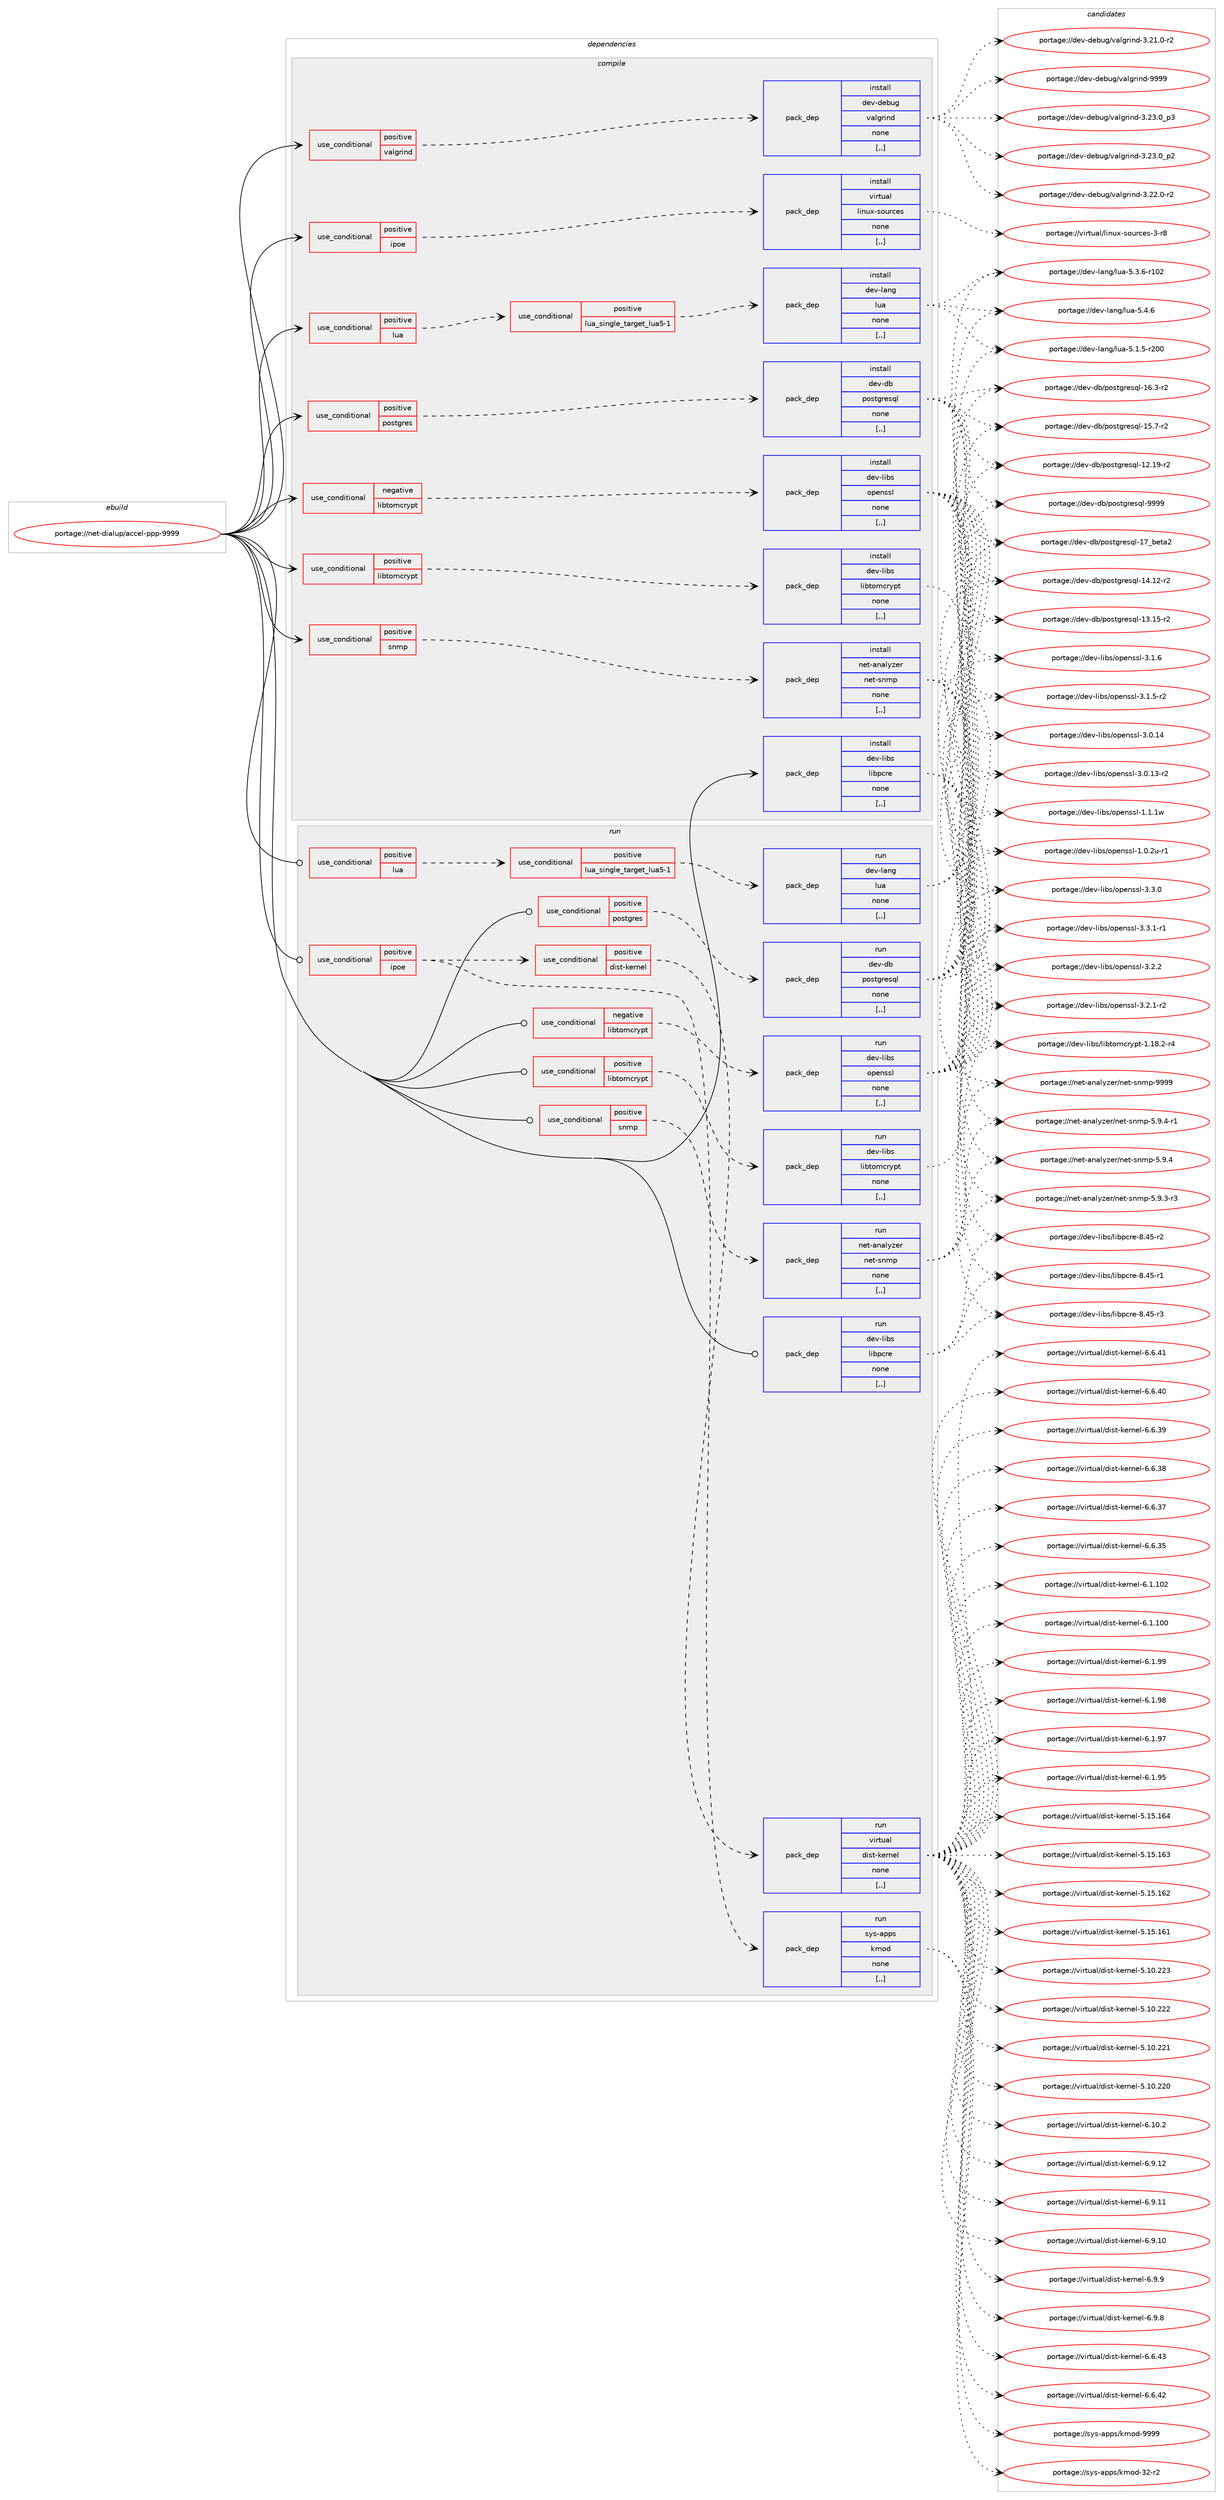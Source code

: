 digraph prolog {

# *************
# Graph options
# *************

newrank=true;
concentrate=true;
compound=true;
graph [rankdir=LR,fontname=Helvetica,fontsize=10,ranksep=1.5];#, ranksep=2.5, nodesep=0.2];
edge  [arrowhead=vee];
node  [fontname=Helvetica,fontsize=10];

# **********
# The ebuild
# **********

subgraph cluster_leftcol {
color=gray;
label=<<i>ebuild</i>>;
id [label="portage://net-dialup/accel-ppp-9999", color=red, width=4, href="../net-dialup/accel-ppp-9999.svg"];
}

# ****************
# The dependencies
# ****************

subgraph cluster_midcol {
color=gray;
label=<<i>dependencies</i>>;
subgraph cluster_compile {
fillcolor="#eeeeee";
style=filled;
label=<<i>compile</i>>;
subgraph cond88955 {
dependency343911 [label=<<TABLE BORDER="0" CELLBORDER="1" CELLSPACING="0" CELLPADDING="4"><TR><TD ROWSPAN="3" CELLPADDING="10">use_conditional</TD></TR><TR><TD>negative</TD></TR><TR><TD>libtomcrypt</TD></TR></TABLE>>, shape=none, color=red];
subgraph pack252365 {
dependency343912 [label=<<TABLE BORDER="0" CELLBORDER="1" CELLSPACING="0" CELLPADDING="4" WIDTH="220"><TR><TD ROWSPAN="6" CELLPADDING="30">pack_dep</TD></TR><TR><TD WIDTH="110">install</TD></TR><TR><TD>dev-libs</TD></TR><TR><TD>openssl</TD></TR><TR><TD>none</TD></TR><TR><TD>[,,]</TD></TR></TABLE>>, shape=none, color=blue];
}
dependency343911:e -> dependency343912:w [weight=20,style="dashed",arrowhead="vee"];
}
id:e -> dependency343911:w [weight=20,style="solid",arrowhead="vee"];
subgraph cond88956 {
dependency343913 [label=<<TABLE BORDER="0" CELLBORDER="1" CELLSPACING="0" CELLPADDING="4"><TR><TD ROWSPAN="3" CELLPADDING="10">use_conditional</TD></TR><TR><TD>positive</TD></TR><TR><TD>ipoe</TD></TR></TABLE>>, shape=none, color=red];
subgraph pack252366 {
dependency343914 [label=<<TABLE BORDER="0" CELLBORDER="1" CELLSPACING="0" CELLPADDING="4" WIDTH="220"><TR><TD ROWSPAN="6" CELLPADDING="30">pack_dep</TD></TR><TR><TD WIDTH="110">install</TD></TR><TR><TD>virtual</TD></TR><TR><TD>linux-sources</TD></TR><TR><TD>none</TD></TR><TR><TD>[,,]</TD></TR></TABLE>>, shape=none, color=blue];
}
dependency343913:e -> dependency343914:w [weight=20,style="dashed",arrowhead="vee"];
}
id:e -> dependency343913:w [weight=20,style="solid",arrowhead="vee"];
subgraph cond88957 {
dependency343915 [label=<<TABLE BORDER="0" CELLBORDER="1" CELLSPACING="0" CELLPADDING="4"><TR><TD ROWSPAN="3" CELLPADDING="10">use_conditional</TD></TR><TR><TD>positive</TD></TR><TR><TD>libtomcrypt</TD></TR></TABLE>>, shape=none, color=red];
subgraph pack252367 {
dependency343916 [label=<<TABLE BORDER="0" CELLBORDER="1" CELLSPACING="0" CELLPADDING="4" WIDTH="220"><TR><TD ROWSPAN="6" CELLPADDING="30">pack_dep</TD></TR><TR><TD WIDTH="110">install</TD></TR><TR><TD>dev-libs</TD></TR><TR><TD>libtomcrypt</TD></TR><TR><TD>none</TD></TR><TR><TD>[,,]</TD></TR></TABLE>>, shape=none, color=blue];
}
dependency343915:e -> dependency343916:w [weight=20,style="dashed",arrowhead="vee"];
}
id:e -> dependency343915:w [weight=20,style="solid",arrowhead="vee"];
subgraph cond88958 {
dependency343917 [label=<<TABLE BORDER="0" CELLBORDER="1" CELLSPACING="0" CELLPADDING="4"><TR><TD ROWSPAN="3" CELLPADDING="10">use_conditional</TD></TR><TR><TD>positive</TD></TR><TR><TD>lua</TD></TR></TABLE>>, shape=none, color=red];
subgraph cond88959 {
dependency343918 [label=<<TABLE BORDER="0" CELLBORDER="1" CELLSPACING="0" CELLPADDING="4"><TR><TD ROWSPAN="3" CELLPADDING="10">use_conditional</TD></TR><TR><TD>positive</TD></TR><TR><TD>lua_single_target_lua5-1</TD></TR></TABLE>>, shape=none, color=red];
subgraph pack252368 {
dependency343919 [label=<<TABLE BORDER="0" CELLBORDER="1" CELLSPACING="0" CELLPADDING="4" WIDTH="220"><TR><TD ROWSPAN="6" CELLPADDING="30">pack_dep</TD></TR><TR><TD WIDTH="110">install</TD></TR><TR><TD>dev-lang</TD></TR><TR><TD>lua</TD></TR><TR><TD>none</TD></TR><TR><TD>[,,]</TD></TR></TABLE>>, shape=none, color=blue];
}
dependency343918:e -> dependency343919:w [weight=20,style="dashed",arrowhead="vee"];
}
dependency343917:e -> dependency343918:w [weight=20,style="dashed",arrowhead="vee"];
}
id:e -> dependency343917:w [weight=20,style="solid",arrowhead="vee"];
subgraph cond88960 {
dependency343920 [label=<<TABLE BORDER="0" CELLBORDER="1" CELLSPACING="0" CELLPADDING="4"><TR><TD ROWSPAN="3" CELLPADDING="10">use_conditional</TD></TR><TR><TD>positive</TD></TR><TR><TD>postgres</TD></TR></TABLE>>, shape=none, color=red];
subgraph pack252369 {
dependency343921 [label=<<TABLE BORDER="0" CELLBORDER="1" CELLSPACING="0" CELLPADDING="4" WIDTH="220"><TR><TD ROWSPAN="6" CELLPADDING="30">pack_dep</TD></TR><TR><TD WIDTH="110">install</TD></TR><TR><TD>dev-db</TD></TR><TR><TD>postgresql</TD></TR><TR><TD>none</TD></TR><TR><TD>[,,]</TD></TR></TABLE>>, shape=none, color=blue];
}
dependency343920:e -> dependency343921:w [weight=20,style="dashed",arrowhead="vee"];
}
id:e -> dependency343920:w [weight=20,style="solid",arrowhead="vee"];
subgraph cond88961 {
dependency343922 [label=<<TABLE BORDER="0" CELLBORDER="1" CELLSPACING="0" CELLPADDING="4"><TR><TD ROWSPAN="3" CELLPADDING="10">use_conditional</TD></TR><TR><TD>positive</TD></TR><TR><TD>snmp</TD></TR></TABLE>>, shape=none, color=red];
subgraph pack252370 {
dependency343923 [label=<<TABLE BORDER="0" CELLBORDER="1" CELLSPACING="0" CELLPADDING="4" WIDTH="220"><TR><TD ROWSPAN="6" CELLPADDING="30">pack_dep</TD></TR><TR><TD WIDTH="110">install</TD></TR><TR><TD>net-analyzer</TD></TR><TR><TD>net-snmp</TD></TR><TR><TD>none</TD></TR><TR><TD>[,,]</TD></TR></TABLE>>, shape=none, color=blue];
}
dependency343922:e -> dependency343923:w [weight=20,style="dashed",arrowhead="vee"];
}
id:e -> dependency343922:w [weight=20,style="solid",arrowhead="vee"];
subgraph cond88962 {
dependency343924 [label=<<TABLE BORDER="0" CELLBORDER="1" CELLSPACING="0" CELLPADDING="4"><TR><TD ROWSPAN="3" CELLPADDING="10">use_conditional</TD></TR><TR><TD>positive</TD></TR><TR><TD>valgrind</TD></TR></TABLE>>, shape=none, color=red];
subgraph pack252371 {
dependency343925 [label=<<TABLE BORDER="0" CELLBORDER="1" CELLSPACING="0" CELLPADDING="4" WIDTH="220"><TR><TD ROWSPAN="6" CELLPADDING="30">pack_dep</TD></TR><TR><TD WIDTH="110">install</TD></TR><TR><TD>dev-debug</TD></TR><TR><TD>valgrind</TD></TR><TR><TD>none</TD></TR><TR><TD>[,,]</TD></TR></TABLE>>, shape=none, color=blue];
}
dependency343924:e -> dependency343925:w [weight=20,style="dashed",arrowhead="vee"];
}
id:e -> dependency343924:w [weight=20,style="solid",arrowhead="vee"];
subgraph pack252372 {
dependency343926 [label=<<TABLE BORDER="0" CELLBORDER="1" CELLSPACING="0" CELLPADDING="4" WIDTH="220"><TR><TD ROWSPAN="6" CELLPADDING="30">pack_dep</TD></TR><TR><TD WIDTH="110">install</TD></TR><TR><TD>dev-libs</TD></TR><TR><TD>libpcre</TD></TR><TR><TD>none</TD></TR><TR><TD>[,,]</TD></TR></TABLE>>, shape=none, color=blue];
}
id:e -> dependency343926:w [weight=20,style="solid",arrowhead="vee"];
}
subgraph cluster_compileandrun {
fillcolor="#eeeeee";
style=filled;
label=<<i>compile and run</i>>;
}
subgraph cluster_run {
fillcolor="#eeeeee";
style=filled;
label=<<i>run</i>>;
subgraph cond88963 {
dependency343927 [label=<<TABLE BORDER="0" CELLBORDER="1" CELLSPACING="0" CELLPADDING="4"><TR><TD ROWSPAN="3" CELLPADDING="10">use_conditional</TD></TR><TR><TD>negative</TD></TR><TR><TD>libtomcrypt</TD></TR></TABLE>>, shape=none, color=red];
subgraph pack252373 {
dependency343928 [label=<<TABLE BORDER="0" CELLBORDER="1" CELLSPACING="0" CELLPADDING="4" WIDTH="220"><TR><TD ROWSPAN="6" CELLPADDING="30">pack_dep</TD></TR><TR><TD WIDTH="110">run</TD></TR><TR><TD>dev-libs</TD></TR><TR><TD>openssl</TD></TR><TR><TD>none</TD></TR><TR><TD>[,,]</TD></TR></TABLE>>, shape=none, color=blue];
}
dependency343927:e -> dependency343928:w [weight=20,style="dashed",arrowhead="vee"];
}
id:e -> dependency343927:w [weight=20,style="solid",arrowhead="odot"];
subgraph cond88964 {
dependency343929 [label=<<TABLE BORDER="0" CELLBORDER="1" CELLSPACING="0" CELLPADDING="4"><TR><TD ROWSPAN="3" CELLPADDING="10">use_conditional</TD></TR><TR><TD>positive</TD></TR><TR><TD>ipoe</TD></TR></TABLE>>, shape=none, color=red];
subgraph pack252374 {
dependency343930 [label=<<TABLE BORDER="0" CELLBORDER="1" CELLSPACING="0" CELLPADDING="4" WIDTH="220"><TR><TD ROWSPAN="6" CELLPADDING="30">pack_dep</TD></TR><TR><TD WIDTH="110">run</TD></TR><TR><TD>sys-apps</TD></TR><TR><TD>kmod</TD></TR><TR><TD>none</TD></TR><TR><TD>[,,]</TD></TR></TABLE>>, shape=none, color=blue];
}
dependency343929:e -> dependency343930:w [weight=20,style="dashed",arrowhead="vee"];
subgraph cond88965 {
dependency343931 [label=<<TABLE BORDER="0" CELLBORDER="1" CELLSPACING="0" CELLPADDING="4"><TR><TD ROWSPAN="3" CELLPADDING="10">use_conditional</TD></TR><TR><TD>positive</TD></TR><TR><TD>dist-kernel</TD></TR></TABLE>>, shape=none, color=red];
subgraph pack252375 {
dependency343932 [label=<<TABLE BORDER="0" CELLBORDER="1" CELLSPACING="0" CELLPADDING="4" WIDTH="220"><TR><TD ROWSPAN="6" CELLPADDING="30">pack_dep</TD></TR><TR><TD WIDTH="110">run</TD></TR><TR><TD>virtual</TD></TR><TR><TD>dist-kernel</TD></TR><TR><TD>none</TD></TR><TR><TD>[,,]</TD></TR></TABLE>>, shape=none, color=blue];
}
dependency343931:e -> dependency343932:w [weight=20,style="dashed",arrowhead="vee"];
}
dependency343929:e -> dependency343931:w [weight=20,style="dashed",arrowhead="vee"];
}
id:e -> dependency343929:w [weight=20,style="solid",arrowhead="odot"];
subgraph cond88966 {
dependency343933 [label=<<TABLE BORDER="0" CELLBORDER="1" CELLSPACING="0" CELLPADDING="4"><TR><TD ROWSPAN="3" CELLPADDING="10">use_conditional</TD></TR><TR><TD>positive</TD></TR><TR><TD>libtomcrypt</TD></TR></TABLE>>, shape=none, color=red];
subgraph pack252376 {
dependency343934 [label=<<TABLE BORDER="0" CELLBORDER="1" CELLSPACING="0" CELLPADDING="4" WIDTH="220"><TR><TD ROWSPAN="6" CELLPADDING="30">pack_dep</TD></TR><TR><TD WIDTH="110">run</TD></TR><TR><TD>dev-libs</TD></TR><TR><TD>libtomcrypt</TD></TR><TR><TD>none</TD></TR><TR><TD>[,,]</TD></TR></TABLE>>, shape=none, color=blue];
}
dependency343933:e -> dependency343934:w [weight=20,style="dashed",arrowhead="vee"];
}
id:e -> dependency343933:w [weight=20,style="solid",arrowhead="odot"];
subgraph cond88967 {
dependency343935 [label=<<TABLE BORDER="0" CELLBORDER="1" CELLSPACING="0" CELLPADDING="4"><TR><TD ROWSPAN="3" CELLPADDING="10">use_conditional</TD></TR><TR><TD>positive</TD></TR><TR><TD>lua</TD></TR></TABLE>>, shape=none, color=red];
subgraph cond88968 {
dependency343936 [label=<<TABLE BORDER="0" CELLBORDER="1" CELLSPACING="0" CELLPADDING="4"><TR><TD ROWSPAN="3" CELLPADDING="10">use_conditional</TD></TR><TR><TD>positive</TD></TR><TR><TD>lua_single_target_lua5-1</TD></TR></TABLE>>, shape=none, color=red];
subgraph pack252377 {
dependency343937 [label=<<TABLE BORDER="0" CELLBORDER="1" CELLSPACING="0" CELLPADDING="4" WIDTH="220"><TR><TD ROWSPAN="6" CELLPADDING="30">pack_dep</TD></TR><TR><TD WIDTH="110">run</TD></TR><TR><TD>dev-lang</TD></TR><TR><TD>lua</TD></TR><TR><TD>none</TD></TR><TR><TD>[,,]</TD></TR></TABLE>>, shape=none, color=blue];
}
dependency343936:e -> dependency343937:w [weight=20,style="dashed",arrowhead="vee"];
}
dependency343935:e -> dependency343936:w [weight=20,style="dashed",arrowhead="vee"];
}
id:e -> dependency343935:w [weight=20,style="solid",arrowhead="odot"];
subgraph cond88969 {
dependency343938 [label=<<TABLE BORDER="0" CELLBORDER="1" CELLSPACING="0" CELLPADDING="4"><TR><TD ROWSPAN="3" CELLPADDING="10">use_conditional</TD></TR><TR><TD>positive</TD></TR><TR><TD>postgres</TD></TR></TABLE>>, shape=none, color=red];
subgraph pack252378 {
dependency343939 [label=<<TABLE BORDER="0" CELLBORDER="1" CELLSPACING="0" CELLPADDING="4" WIDTH="220"><TR><TD ROWSPAN="6" CELLPADDING="30">pack_dep</TD></TR><TR><TD WIDTH="110">run</TD></TR><TR><TD>dev-db</TD></TR><TR><TD>postgresql</TD></TR><TR><TD>none</TD></TR><TR><TD>[,,]</TD></TR></TABLE>>, shape=none, color=blue];
}
dependency343938:e -> dependency343939:w [weight=20,style="dashed",arrowhead="vee"];
}
id:e -> dependency343938:w [weight=20,style="solid",arrowhead="odot"];
subgraph cond88970 {
dependency343940 [label=<<TABLE BORDER="0" CELLBORDER="1" CELLSPACING="0" CELLPADDING="4"><TR><TD ROWSPAN="3" CELLPADDING="10">use_conditional</TD></TR><TR><TD>positive</TD></TR><TR><TD>snmp</TD></TR></TABLE>>, shape=none, color=red];
subgraph pack252379 {
dependency343941 [label=<<TABLE BORDER="0" CELLBORDER="1" CELLSPACING="0" CELLPADDING="4" WIDTH="220"><TR><TD ROWSPAN="6" CELLPADDING="30">pack_dep</TD></TR><TR><TD WIDTH="110">run</TD></TR><TR><TD>net-analyzer</TD></TR><TR><TD>net-snmp</TD></TR><TR><TD>none</TD></TR><TR><TD>[,,]</TD></TR></TABLE>>, shape=none, color=blue];
}
dependency343940:e -> dependency343941:w [weight=20,style="dashed",arrowhead="vee"];
}
id:e -> dependency343940:w [weight=20,style="solid",arrowhead="odot"];
subgraph pack252380 {
dependency343942 [label=<<TABLE BORDER="0" CELLBORDER="1" CELLSPACING="0" CELLPADDING="4" WIDTH="220"><TR><TD ROWSPAN="6" CELLPADDING="30">pack_dep</TD></TR><TR><TD WIDTH="110">run</TD></TR><TR><TD>dev-libs</TD></TR><TR><TD>libpcre</TD></TR><TR><TD>none</TD></TR><TR><TD>[,,]</TD></TR></TABLE>>, shape=none, color=blue];
}
id:e -> dependency343942:w [weight=20,style="solid",arrowhead="odot"];
}
}

# **************
# The candidates
# **************

subgraph cluster_choices {
rank=same;
color=gray;
label=<<i>candidates</i>>;

subgraph choice252365 {
color=black;
nodesep=1;
choice1001011184510810598115471111121011101151151084551465146494511449 [label="portage://dev-libs/openssl-3.3.1-r1", color=red, width=4,href="../dev-libs/openssl-3.3.1-r1.svg"];
choice100101118451081059811547111112101110115115108455146514648 [label="portage://dev-libs/openssl-3.3.0", color=red, width=4,href="../dev-libs/openssl-3.3.0.svg"];
choice100101118451081059811547111112101110115115108455146504650 [label="portage://dev-libs/openssl-3.2.2", color=red, width=4,href="../dev-libs/openssl-3.2.2.svg"];
choice1001011184510810598115471111121011101151151084551465046494511450 [label="portage://dev-libs/openssl-3.2.1-r2", color=red, width=4,href="../dev-libs/openssl-3.2.1-r2.svg"];
choice100101118451081059811547111112101110115115108455146494654 [label="portage://dev-libs/openssl-3.1.6", color=red, width=4,href="../dev-libs/openssl-3.1.6.svg"];
choice1001011184510810598115471111121011101151151084551464946534511450 [label="portage://dev-libs/openssl-3.1.5-r2", color=red, width=4,href="../dev-libs/openssl-3.1.5-r2.svg"];
choice10010111845108105981154711111210111011511510845514648464952 [label="portage://dev-libs/openssl-3.0.14", color=red, width=4,href="../dev-libs/openssl-3.0.14.svg"];
choice100101118451081059811547111112101110115115108455146484649514511450 [label="portage://dev-libs/openssl-3.0.13-r2", color=red, width=4,href="../dev-libs/openssl-3.0.13-r2.svg"];
choice100101118451081059811547111112101110115115108454946494649119 [label="portage://dev-libs/openssl-1.1.1w", color=red, width=4,href="../dev-libs/openssl-1.1.1w.svg"];
choice1001011184510810598115471111121011101151151084549464846501174511449 [label="portage://dev-libs/openssl-1.0.2u-r1", color=red, width=4,href="../dev-libs/openssl-1.0.2u-r1.svg"];
dependency343912:e -> choice1001011184510810598115471111121011101151151084551465146494511449:w [style=dotted,weight="100"];
dependency343912:e -> choice100101118451081059811547111112101110115115108455146514648:w [style=dotted,weight="100"];
dependency343912:e -> choice100101118451081059811547111112101110115115108455146504650:w [style=dotted,weight="100"];
dependency343912:e -> choice1001011184510810598115471111121011101151151084551465046494511450:w [style=dotted,weight="100"];
dependency343912:e -> choice100101118451081059811547111112101110115115108455146494654:w [style=dotted,weight="100"];
dependency343912:e -> choice1001011184510810598115471111121011101151151084551464946534511450:w [style=dotted,weight="100"];
dependency343912:e -> choice10010111845108105981154711111210111011511510845514648464952:w [style=dotted,weight="100"];
dependency343912:e -> choice100101118451081059811547111112101110115115108455146484649514511450:w [style=dotted,weight="100"];
dependency343912:e -> choice100101118451081059811547111112101110115115108454946494649119:w [style=dotted,weight="100"];
dependency343912:e -> choice1001011184510810598115471111121011101151151084549464846501174511449:w [style=dotted,weight="100"];
}
subgraph choice252366 {
color=black;
nodesep=1;
choice1181051141161179710847108105110117120451151111171149910111545514511456 [label="portage://virtual/linux-sources-3-r8", color=red, width=4,href="../virtual/linux-sources-3-r8.svg"];
dependency343914:e -> choice1181051141161179710847108105110117120451151111171149910111545514511456:w [style=dotted,weight="100"];
}
subgraph choice252367 {
color=black;
nodesep=1;
choice1001011184510810598115471081059811611110999114121112116454946495646504511452 [label="portage://dev-libs/libtomcrypt-1.18.2-r4", color=red, width=4,href="../dev-libs/libtomcrypt-1.18.2-r4.svg"];
dependency343916:e -> choice1001011184510810598115471081059811611110999114121112116454946495646504511452:w [style=dotted,weight="100"];
}
subgraph choice252368 {
color=black;
nodesep=1;
choice10010111845108971101034710811797455346524654 [label="portage://dev-lang/lua-5.4.6", color=red, width=4,href="../dev-lang/lua-5.4.6.svg"];
choice1001011184510897110103471081179745534651465445114494850 [label="portage://dev-lang/lua-5.3.6-r102", color=red, width=4,href="../dev-lang/lua-5.3.6-r102.svg"];
choice1001011184510897110103471081179745534649465345114504848 [label="portage://dev-lang/lua-5.1.5-r200", color=red, width=4,href="../dev-lang/lua-5.1.5-r200.svg"];
dependency343919:e -> choice10010111845108971101034710811797455346524654:w [style=dotted,weight="100"];
dependency343919:e -> choice1001011184510897110103471081179745534651465445114494850:w [style=dotted,weight="100"];
dependency343919:e -> choice1001011184510897110103471081179745534649465345114504848:w [style=dotted,weight="100"];
}
subgraph choice252369 {
color=black;
nodesep=1;
choice1001011184510098471121111151161031141011151131084557575757 [label="portage://dev-db/postgresql-9999", color=red, width=4,href="../dev-db/postgresql-9999.svg"];
choice10010111845100984711211111511610311410111511310845495595981011169750 [label="portage://dev-db/postgresql-17_beta2", color=red, width=4,href="../dev-db/postgresql-17_beta2.svg"];
choice10010111845100984711211111511610311410111511310845495446514511450 [label="portage://dev-db/postgresql-16.3-r2", color=red, width=4,href="../dev-db/postgresql-16.3-r2.svg"];
choice10010111845100984711211111511610311410111511310845495346554511450 [label="portage://dev-db/postgresql-15.7-r2", color=red, width=4,href="../dev-db/postgresql-15.7-r2.svg"];
choice1001011184510098471121111151161031141011151131084549524649504511450 [label="portage://dev-db/postgresql-14.12-r2", color=red, width=4,href="../dev-db/postgresql-14.12-r2.svg"];
choice1001011184510098471121111151161031141011151131084549514649534511450 [label="portage://dev-db/postgresql-13.15-r2", color=red, width=4,href="../dev-db/postgresql-13.15-r2.svg"];
choice1001011184510098471121111151161031141011151131084549504649574511450 [label="portage://dev-db/postgresql-12.19-r2", color=red, width=4,href="../dev-db/postgresql-12.19-r2.svg"];
dependency343921:e -> choice1001011184510098471121111151161031141011151131084557575757:w [style=dotted,weight="100"];
dependency343921:e -> choice10010111845100984711211111511610311410111511310845495595981011169750:w [style=dotted,weight="100"];
dependency343921:e -> choice10010111845100984711211111511610311410111511310845495446514511450:w [style=dotted,weight="100"];
dependency343921:e -> choice10010111845100984711211111511610311410111511310845495346554511450:w [style=dotted,weight="100"];
dependency343921:e -> choice1001011184510098471121111151161031141011151131084549524649504511450:w [style=dotted,weight="100"];
dependency343921:e -> choice1001011184510098471121111151161031141011151131084549514649534511450:w [style=dotted,weight="100"];
dependency343921:e -> choice1001011184510098471121111151161031141011151131084549504649574511450:w [style=dotted,weight="100"];
}
subgraph choice252370 {
color=black;
nodesep=1;
choice11010111645971109710812112210111447110101116451151101091124557575757 [label="portage://net-analyzer/net-snmp-9999", color=red, width=4,href="../net-analyzer/net-snmp-9999.svg"];
choice11010111645971109710812112210111447110101116451151101091124553465746524511449 [label="portage://net-analyzer/net-snmp-5.9.4-r1", color=red, width=4,href="../net-analyzer/net-snmp-5.9.4-r1.svg"];
choice1101011164597110971081211221011144711010111645115110109112455346574652 [label="portage://net-analyzer/net-snmp-5.9.4", color=red, width=4,href="../net-analyzer/net-snmp-5.9.4.svg"];
choice11010111645971109710812112210111447110101116451151101091124553465746514511451 [label="portage://net-analyzer/net-snmp-5.9.3-r3", color=red, width=4,href="../net-analyzer/net-snmp-5.9.3-r3.svg"];
dependency343923:e -> choice11010111645971109710812112210111447110101116451151101091124557575757:w [style=dotted,weight="100"];
dependency343923:e -> choice11010111645971109710812112210111447110101116451151101091124553465746524511449:w [style=dotted,weight="100"];
dependency343923:e -> choice1101011164597110971081211221011144711010111645115110109112455346574652:w [style=dotted,weight="100"];
dependency343923:e -> choice11010111645971109710812112210111447110101116451151101091124553465746514511451:w [style=dotted,weight="100"];
}
subgraph choice252371 {
color=black;
nodesep=1;
choice100101118451001019811710347118971081031141051101004557575757 [label="portage://dev-debug/valgrind-9999", color=red, width=4,href="../dev-debug/valgrind-9999.svg"];
choice10010111845100101981171034711897108103114105110100455146505146489511251 [label="portage://dev-debug/valgrind-3.23.0_p3", color=red, width=4,href="../dev-debug/valgrind-3.23.0_p3.svg"];
choice10010111845100101981171034711897108103114105110100455146505146489511250 [label="portage://dev-debug/valgrind-3.23.0_p2", color=red, width=4,href="../dev-debug/valgrind-3.23.0_p2.svg"];
choice10010111845100101981171034711897108103114105110100455146505046484511450 [label="portage://dev-debug/valgrind-3.22.0-r2", color=red, width=4,href="../dev-debug/valgrind-3.22.0-r2.svg"];
choice10010111845100101981171034711897108103114105110100455146504946484511450 [label="portage://dev-debug/valgrind-3.21.0-r2", color=red, width=4,href="../dev-debug/valgrind-3.21.0-r2.svg"];
dependency343925:e -> choice100101118451001019811710347118971081031141051101004557575757:w [style=dotted,weight="100"];
dependency343925:e -> choice10010111845100101981171034711897108103114105110100455146505146489511251:w [style=dotted,weight="100"];
dependency343925:e -> choice10010111845100101981171034711897108103114105110100455146505146489511250:w [style=dotted,weight="100"];
dependency343925:e -> choice10010111845100101981171034711897108103114105110100455146505046484511450:w [style=dotted,weight="100"];
dependency343925:e -> choice10010111845100101981171034711897108103114105110100455146504946484511450:w [style=dotted,weight="100"];
}
subgraph choice252372 {
color=black;
nodesep=1;
choice100101118451081059811547108105981129911410145564652534511451 [label="portage://dev-libs/libpcre-8.45-r3", color=red, width=4,href="../dev-libs/libpcre-8.45-r3.svg"];
choice100101118451081059811547108105981129911410145564652534511450 [label="portage://dev-libs/libpcre-8.45-r2", color=red, width=4,href="../dev-libs/libpcre-8.45-r2.svg"];
choice100101118451081059811547108105981129911410145564652534511449 [label="portage://dev-libs/libpcre-8.45-r1", color=red, width=4,href="../dev-libs/libpcre-8.45-r1.svg"];
dependency343926:e -> choice100101118451081059811547108105981129911410145564652534511451:w [style=dotted,weight="100"];
dependency343926:e -> choice100101118451081059811547108105981129911410145564652534511450:w [style=dotted,weight="100"];
dependency343926:e -> choice100101118451081059811547108105981129911410145564652534511449:w [style=dotted,weight="100"];
}
subgraph choice252373 {
color=black;
nodesep=1;
choice1001011184510810598115471111121011101151151084551465146494511449 [label="portage://dev-libs/openssl-3.3.1-r1", color=red, width=4,href="../dev-libs/openssl-3.3.1-r1.svg"];
choice100101118451081059811547111112101110115115108455146514648 [label="portage://dev-libs/openssl-3.3.0", color=red, width=4,href="../dev-libs/openssl-3.3.0.svg"];
choice100101118451081059811547111112101110115115108455146504650 [label="portage://dev-libs/openssl-3.2.2", color=red, width=4,href="../dev-libs/openssl-3.2.2.svg"];
choice1001011184510810598115471111121011101151151084551465046494511450 [label="portage://dev-libs/openssl-3.2.1-r2", color=red, width=4,href="../dev-libs/openssl-3.2.1-r2.svg"];
choice100101118451081059811547111112101110115115108455146494654 [label="portage://dev-libs/openssl-3.1.6", color=red, width=4,href="../dev-libs/openssl-3.1.6.svg"];
choice1001011184510810598115471111121011101151151084551464946534511450 [label="portage://dev-libs/openssl-3.1.5-r2", color=red, width=4,href="../dev-libs/openssl-3.1.5-r2.svg"];
choice10010111845108105981154711111210111011511510845514648464952 [label="portage://dev-libs/openssl-3.0.14", color=red, width=4,href="../dev-libs/openssl-3.0.14.svg"];
choice100101118451081059811547111112101110115115108455146484649514511450 [label="portage://dev-libs/openssl-3.0.13-r2", color=red, width=4,href="../dev-libs/openssl-3.0.13-r2.svg"];
choice100101118451081059811547111112101110115115108454946494649119 [label="portage://dev-libs/openssl-1.1.1w", color=red, width=4,href="../dev-libs/openssl-1.1.1w.svg"];
choice1001011184510810598115471111121011101151151084549464846501174511449 [label="portage://dev-libs/openssl-1.0.2u-r1", color=red, width=4,href="../dev-libs/openssl-1.0.2u-r1.svg"];
dependency343928:e -> choice1001011184510810598115471111121011101151151084551465146494511449:w [style=dotted,weight="100"];
dependency343928:e -> choice100101118451081059811547111112101110115115108455146514648:w [style=dotted,weight="100"];
dependency343928:e -> choice100101118451081059811547111112101110115115108455146504650:w [style=dotted,weight="100"];
dependency343928:e -> choice1001011184510810598115471111121011101151151084551465046494511450:w [style=dotted,weight="100"];
dependency343928:e -> choice100101118451081059811547111112101110115115108455146494654:w [style=dotted,weight="100"];
dependency343928:e -> choice1001011184510810598115471111121011101151151084551464946534511450:w [style=dotted,weight="100"];
dependency343928:e -> choice10010111845108105981154711111210111011511510845514648464952:w [style=dotted,weight="100"];
dependency343928:e -> choice100101118451081059811547111112101110115115108455146484649514511450:w [style=dotted,weight="100"];
dependency343928:e -> choice100101118451081059811547111112101110115115108454946494649119:w [style=dotted,weight="100"];
dependency343928:e -> choice1001011184510810598115471111121011101151151084549464846501174511449:w [style=dotted,weight="100"];
}
subgraph choice252374 {
color=black;
nodesep=1;
choice1151211154597112112115471071091111004557575757 [label="portage://sys-apps/kmod-9999", color=red, width=4,href="../sys-apps/kmod-9999.svg"];
choice1151211154597112112115471071091111004551504511450 [label="portage://sys-apps/kmod-32-r2", color=red, width=4,href="../sys-apps/kmod-32-r2.svg"];
dependency343930:e -> choice1151211154597112112115471071091111004557575757:w [style=dotted,weight="100"];
dependency343930:e -> choice1151211154597112112115471071091111004551504511450:w [style=dotted,weight="100"];
}
subgraph choice252375 {
color=black;
nodesep=1;
choice11810511411611797108471001051151164510710111411010110845544649484650 [label="portage://virtual/dist-kernel-6.10.2", color=red, width=4,href="../virtual/dist-kernel-6.10.2.svg"];
choice11810511411611797108471001051151164510710111411010110845544657464950 [label="portage://virtual/dist-kernel-6.9.12", color=red, width=4,href="../virtual/dist-kernel-6.9.12.svg"];
choice11810511411611797108471001051151164510710111411010110845544657464949 [label="portage://virtual/dist-kernel-6.9.11", color=red, width=4,href="../virtual/dist-kernel-6.9.11.svg"];
choice11810511411611797108471001051151164510710111411010110845544657464948 [label="portage://virtual/dist-kernel-6.9.10", color=red, width=4,href="../virtual/dist-kernel-6.9.10.svg"];
choice118105114116117971084710010511511645107101114110101108455446574657 [label="portage://virtual/dist-kernel-6.9.9", color=red, width=4,href="../virtual/dist-kernel-6.9.9.svg"];
choice118105114116117971084710010511511645107101114110101108455446574656 [label="portage://virtual/dist-kernel-6.9.8", color=red, width=4,href="../virtual/dist-kernel-6.9.8.svg"];
choice11810511411611797108471001051151164510710111411010110845544654465251 [label="portage://virtual/dist-kernel-6.6.43", color=red, width=4,href="../virtual/dist-kernel-6.6.43.svg"];
choice11810511411611797108471001051151164510710111411010110845544654465250 [label="portage://virtual/dist-kernel-6.6.42", color=red, width=4,href="../virtual/dist-kernel-6.6.42.svg"];
choice11810511411611797108471001051151164510710111411010110845544654465249 [label="portage://virtual/dist-kernel-6.6.41", color=red, width=4,href="../virtual/dist-kernel-6.6.41.svg"];
choice11810511411611797108471001051151164510710111411010110845544654465248 [label="portage://virtual/dist-kernel-6.6.40", color=red, width=4,href="../virtual/dist-kernel-6.6.40.svg"];
choice11810511411611797108471001051151164510710111411010110845544654465157 [label="portage://virtual/dist-kernel-6.6.39", color=red, width=4,href="../virtual/dist-kernel-6.6.39.svg"];
choice11810511411611797108471001051151164510710111411010110845544654465156 [label="portage://virtual/dist-kernel-6.6.38", color=red, width=4,href="../virtual/dist-kernel-6.6.38.svg"];
choice11810511411611797108471001051151164510710111411010110845544654465155 [label="portage://virtual/dist-kernel-6.6.37", color=red, width=4,href="../virtual/dist-kernel-6.6.37.svg"];
choice11810511411611797108471001051151164510710111411010110845544654465153 [label="portage://virtual/dist-kernel-6.6.35", color=red, width=4,href="../virtual/dist-kernel-6.6.35.svg"];
choice1181051141161179710847100105115116451071011141101011084554464946494850 [label="portage://virtual/dist-kernel-6.1.102", color=red, width=4,href="../virtual/dist-kernel-6.1.102.svg"];
choice1181051141161179710847100105115116451071011141101011084554464946494848 [label="portage://virtual/dist-kernel-6.1.100", color=red, width=4,href="../virtual/dist-kernel-6.1.100.svg"];
choice11810511411611797108471001051151164510710111411010110845544649465757 [label="portage://virtual/dist-kernel-6.1.99", color=red, width=4,href="../virtual/dist-kernel-6.1.99.svg"];
choice11810511411611797108471001051151164510710111411010110845544649465756 [label="portage://virtual/dist-kernel-6.1.98", color=red, width=4,href="../virtual/dist-kernel-6.1.98.svg"];
choice11810511411611797108471001051151164510710111411010110845544649465755 [label="portage://virtual/dist-kernel-6.1.97", color=red, width=4,href="../virtual/dist-kernel-6.1.97.svg"];
choice11810511411611797108471001051151164510710111411010110845544649465753 [label="portage://virtual/dist-kernel-6.1.95", color=red, width=4,href="../virtual/dist-kernel-6.1.95.svg"];
choice118105114116117971084710010511511645107101114110101108455346495346495452 [label="portage://virtual/dist-kernel-5.15.164", color=red, width=4,href="../virtual/dist-kernel-5.15.164.svg"];
choice118105114116117971084710010511511645107101114110101108455346495346495451 [label="portage://virtual/dist-kernel-5.15.163", color=red, width=4,href="../virtual/dist-kernel-5.15.163.svg"];
choice118105114116117971084710010511511645107101114110101108455346495346495450 [label="portage://virtual/dist-kernel-5.15.162", color=red, width=4,href="../virtual/dist-kernel-5.15.162.svg"];
choice118105114116117971084710010511511645107101114110101108455346495346495449 [label="portage://virtual/dist-kernel-5.15.161", color=red, width=4,href="../virtual/dist-kernel-5.15.161.svg"];
choice118105114116117971084710010511511645107101114110101108455346494846505051 [label="portage://virtual/dist-kernel-5.10.223", color=red, width=4,href="../virtual/dist-kernel-5.10.223.svg"];
choice118105114116117971084710010511511645107101114110101108455346494846505050 [label="portage://virtual/dist-kernel-5.10.222", color=red, width=4,href="../virtual/dist-kernel-5.10.222.svg"];
choice118105114116117971084710010511511645107101114110101108455346494846505049 [label="portage://virtual/dist-kernel-5.10.221", color=red, width=4,href="../virtual/dist-kernel-5.10.221.svg"];
choice118105114116117971084710010511511645107101114110101108455346494846505048 [label="portage://virtual/dist-kernel-5.10.220", color=red, width=4,href="../virtual/dist-kernel-5.10.220.svg"];
dependency343932:e -> choice11810511411611797108471001051151164510710111411010110845544649484650:w [style=dotted,weight="100"];
dependency343932:e -> choice11810511411611797108471001051151164510710111411010110845544657464950:w [style=dotted,weight="100"];
dependency343932:e -> choice11810511411611797108471001051151164510710111411010110845544657464949:w [style=dotted,weight="100"];
dependency343932:e -> choice11810511411611797108471001051151164510710111411010110845544657464948:w [style=dotted,weight="100"];
dependency343932:e -> choice118105114116117971084710010511511645107101114110101108455446574657:w [style=dotted,weight="100"];
dependency343932:e -> choice118105114116117971084710010511511645107101114110101108455446574656:w [style=dotted,weight="100"];
dependency343932:e -> choice11810511411611797108471001051151164510710111411010110845544654465251:w [style=dotted,weight="100"];
dependency343932:e -> choice11810511411611797108471001051151164510710111411010110845544654465250:w [style=dotted,weight="100"];
dependency343932:e -> choice11810511411611797108471001051151164510710111411010110845544654465249:w [style=dotted,weight="100"];
dependency343932:e -> choice11810511411611797108471001051151164510710111411010110845544654465248:w [style=dotted,weight="100"];
dependency343932:e -> choice11810511411611797108471001051151164510710111411010110845544654465157:w [style=dotted,weight="100"];
dependency343932:e -> choice11810511411611797108471001051151164510710111411010110845544654465156:w [style=dotted,weight="100"];
dependency343932:e -> choice11810511411611797108471001051151164510710111411010110845544654465155:w [style=dotted,weight="100"];
dependency343932:e -> choice11810511411611797108471001051151164510710111411010110845544654465153:w [style=dotted,weight="100"];
dependency343932:e -> choice1181051141161179710847100105115116451071011141101011084554464946494850:w [style=dotted,weight="100"];
dependency343932:e -> choice1181051141161179710847100105115116451071011141101011084554464946494848:w [style=dotted,weight="100"];
dependency343932:e -> choice11810511411611797108471001051151164510710111411010110845544649465757:w [style=dotted,weight="100"];
dependency343932:e -> choice11810511411611797108471001051151164510710111411010110845544649465756:w [style=dotted,weight="100"];
dependency343932:e -> choice11810511411611797108471001051151164510710111411010110845544649465755:w [style=dotted,weight="100"];
dependency343932:e -> choice11810511411611797108471001051151164510710111411010110845544649465753:w [style=dotted,weight="100"];
dependency343932:e -> choice118105114116117971084710010511511645107101114110101108455346495346495452:w [style=dotted,weight="100"];
dependency343932:e -> choice118105114116117971084710010511511645107101114110101108455346495346495451:w [style=dotted,weight="100"];
dependency343932:e -> choice118105114116117971084710010511511645107101114110101108455346495346495450:w [style=dotted,weight="100"];
dependency343932:e -> choice118105114116117971084710010511511645107101114110101108455346495346495449:w [style=dotted,weight="100"];
dependency343932:e -> choice118105114116117971084710010511511645107101114110101108455346494846505051:w [style=dotted,weight="100"];
dependency343932:e -> choice118105114116117971084710010511511645107101114110101108455346494846505050:w [style=dotted,weight="100"];
dependency343932:e -> choice118105114116117971084710010511511645107101114110101108455346494846505049:w [style=dotted,weight="100"];
dependency343932:e -> choice118105114116117971084710010511511645107101114110101108455346494846505048:w [style=dotted,weight="100"];
}
subgraph choice252376 {
color=black;
nodesep=1;
choice1001011184510810598115471081059811611110999114121112116454946495646504511452 [label="portage://dev-libs/libtomcrypt-1.18.2-r4", color=red, width=4,href="../dev-libs/libtomcrypt-1.18.2-r4.svg"];
dependency343934:e -> choice1001011184510810598115471081059811611110999114121112116454946495646504511452:w [style=dotted,weight="100"];
}
subgraph choice252377 {
color=black;
nodesep=1;
choice10010111845108971101034710811797455346524654 [label="portage://dev-lang/lua-5.4.6", color=red, width=4,href="../dev-lang/lua-5.4.6.svg"];
choice1001011184510897110103471081179745534651465445114494850 [label="portage://dev-lang/lua-5.3.6-r102", color=red, width=4,href="../dev-lang/lua-5.3.6-r102.svg"];
choice1001011184510897110103471081179745534649465345114504848 [label="portage://dev-lang/lua-5.1.5-r200", color=red, width=4,href="../dev-lang/lua-5.1.5-r200.svg"];
dependency343937:e -> choice10010111845108971101034710811797455346524654:w [style=dotted,weight="100"];
dependency343937:e -> choice1001011184510897110103471081179745534651465445114494850:w [style=dotted,weight="100"];
dependency343937:e -> choice1001011184510897110103471081179745534649465345114504848:w [style=dotted,weight="100"];
}
subgraph choice252378 {
color=black;
nodesep=1;
choice1001011184510098471121111151161031141011151131084557575757 [label="portage://dev-db/postgresql-9999", color=red, width=4,href="../dev-db/postgresql-9999.svg"];
choice10010111845100984711211111511610311410111511310845495595981011169750 [label="portage://dev-db/postgresql-17_beta2", color=red, width=4,href="../dev-db/postgresql-17_beta2.svg"];
choice10010111845100984711211111511610311410111511310845495446514511450 [label="portage://dev-db/postgresql-16.3-r2", color=red, width=4,href="../dev-db/postgresql-16.3-r2.svg"];
choice10010111845100984711211111511610311410111511310845495346554511450 [label="portage://dev-db/postgresql-15.7-r2", color=red, width=4,href="../dev-db/postgresql-15.7-r2.svg"];
choice1001011184510098471121111151161031141011151131084549524649504511450 [label="portage://dev-db/postgresql-14.12-r2", color=red, width=4,href="../dev-db/postgresql-14.12-r2.svg"];
choice1001011184510098471121111151161031141011151131084549514649534511450 [label="portage://dev-db/postgresql-13.15-r2", color=red, width=4,href="../dev-db/postgresql-13.15-r2.svg"];
choice1001011184510098471121111151161031141011151131084549504649574511450 [label="portage://dev-db/postgresql-12.19-r2", color=red, width=4,href="../dev-db/postgresql-12.19-r2.svg"];
dependency343939:e -> choice1001011184510098471121111151161031141011151131084557575757:w [style=dotted,weight="100"];
dependency343939:e -> choice10010111845100984711211111511610311410111511310845495595981011169750:w [style=dotted,weight="100"];
dependency343939:e -> choice10010111845100984711211111511610311410111511310845495446514511450:w [style=dotted,weight="100"];
dependency343939:e -> choice10010111845100984711211111511610311410111511310845495346554511450:w [style=dotted,weight="100"];
dependency343939:e -> choice1001011184510098471121111151161031141011151131084549524649504511450:w [style=dotted,weight="100"];
dependency343939:e -> choice1001011184510098471121111151161031141011151131084549514649534511450:w [style=dotted,weight="100"];
dependency343939:e -> choice1001011184510098471121111151161031141011151131084549504649574511450:w [style=dotted,weight="100"];
}
subgraph choice252379 {
color=black;
nodesep=1;
choice11010111645971109710812112210111447110101116451151101091124557575757 [label="portage://net-analyzer/net-snmp-9999", color=red, width=4,href="../net-analyzer/net-snmp-9999.svg"];
choice11010111645971109710812112210111447110101116451151101091124553465746524511449 [label="portage://net-analyzer/net-snmp-5.9.4-r1", color=red, width=4,href="../net-analyzer/net-snmp-5.9.4-r1.svg"];
choice1101011164597110971081211221011144711010111645115110109112455346574652 [label="portage://net-analyzer/net-snmp-5.9.4", color=red, width=4,href="../net-analyzer/net-snmp-5.9.4.svg"];
choice11010111645971109710812112210111447110101116451151101091124553465746514511451 [label="portage://net-analyzer/net-snmp-5.9.3-r3", color=red, width=4,href="../net-analyzer/net-snmp-5.9.3-r3.svg"];
dependency343941:e -> choice11010111645971109710812112210111447110101116451151101091124557575757:w [style=dotted,weight="100"];
dependency343941:e -> choice11010111645971109710812112210111447110101116451151101091124553465746524511449:w [style=dotted,weight="100"];
dependency343941:e -> choice1101011164597110971081211221011144711010111645115110109112455346574652:w [style=dotted,weight="100"];
dependency343941:e -> choice11010111645971109710812112210111447110101116451151101091124553465746514511451:w [style=dotted,weight="100"];
}
subgraph choice252380 {
color=black;
nodesep=1;
choice100101118451081059811547108105981129911410145564652534511451 [label="portage://dev-libs/libpcre-8.45-r3", color=red, width=4,href="../dev-libs/libpcre-8.45-r3.svg"];
choice100101118451081059811547108105981129911410145564652534511450 [label="portage://dev-libs/libpcre-8.45-r2", color=red, width=4,href="../dev-libs/libpcre-8.45-r2.svg"];
choice100101118451081059811547108105981129911410145564652534511449 [label="portage://dev-libs/libpcre-8.45-r1", color=red, width=4,href="../dev-libs/libpcre-8.45-r1.svg"];
dependency343942:e -> choice100101118451081059811547108105981129911410145564652534511451:w [style=dotted,weight="100"];
dependency343942:e -> choice100101118451081059811547108105981129911410145564652534511450:w [style=dotted,weight="100"];
dependency343942:e -> choice100101118451081059811547108105981129911410145564652534511449:w [style=dotted,weight="100"];
}
}

}
